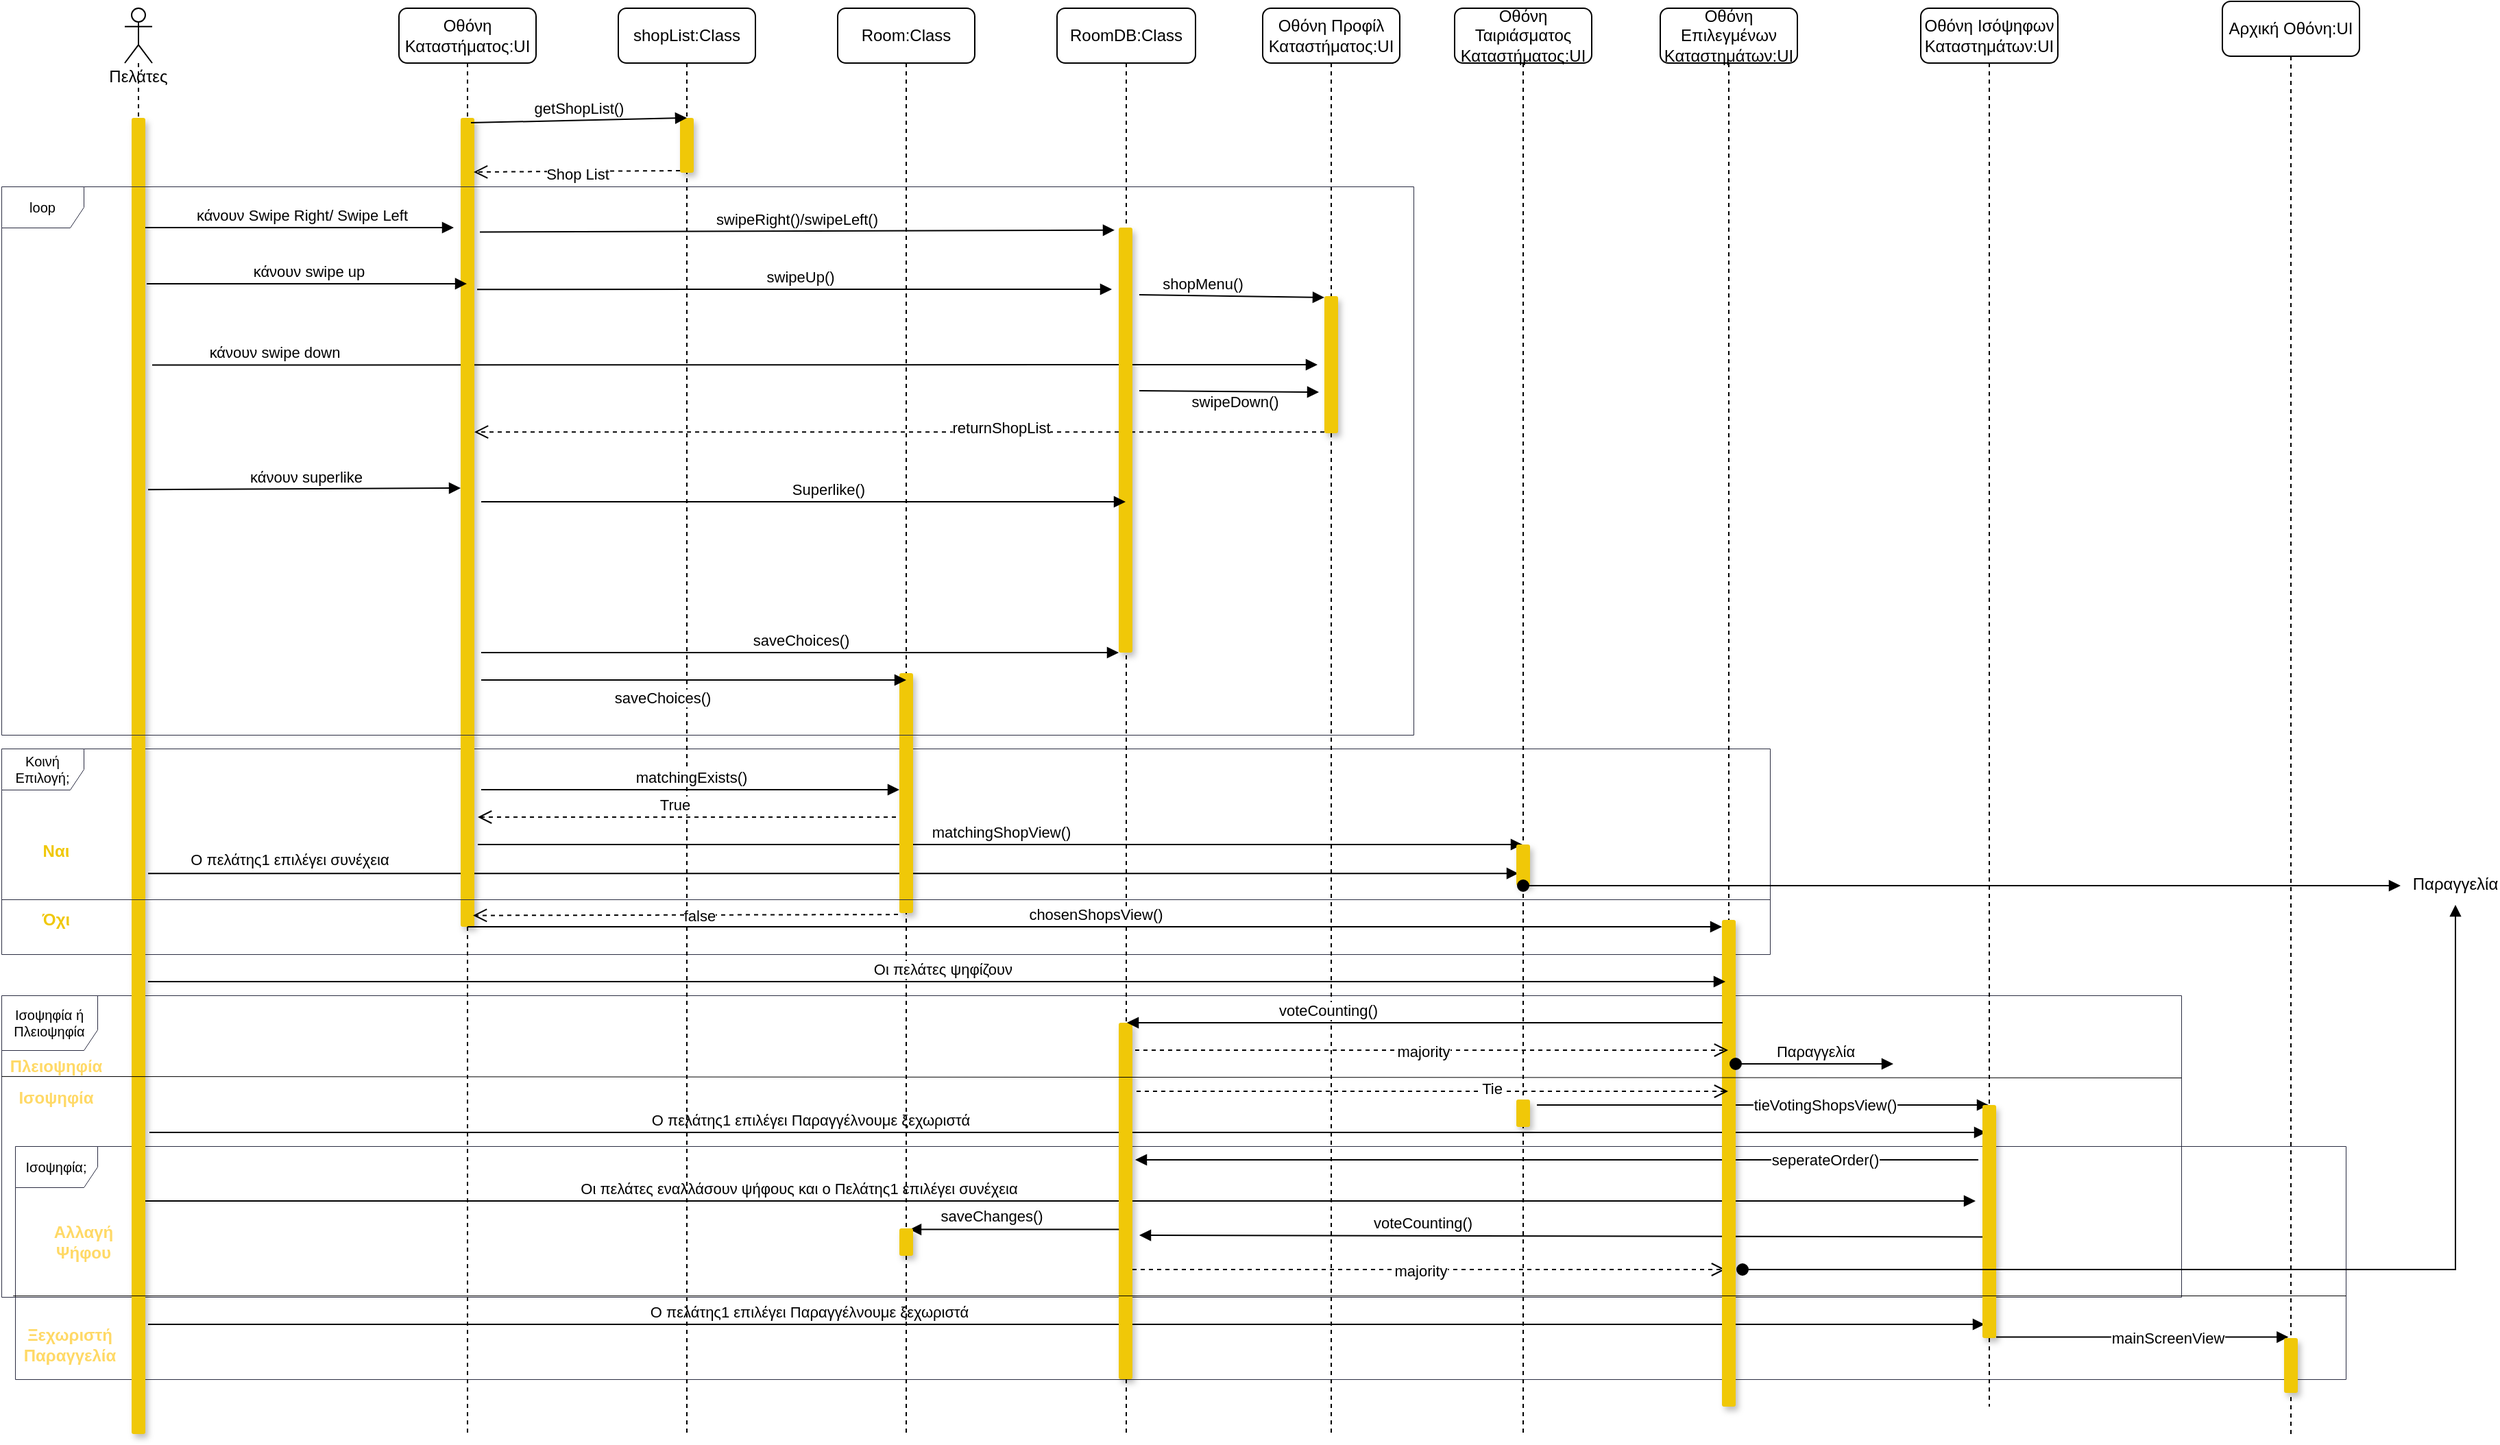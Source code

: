 <mxfile version="18.1.3" type="device"><diagram id="wptZ5MBNka8r5in_MfUg" name="Page-1"><mxGraphModel dx="2252" dy="872" grid="1" gridSize="10" guides="1" tooltips="1" connect="1" arrows="1" fold="1" page="1" pageScale="1" pageWidth="827" pageHeight="1169" math="0" shadow="0"><root><mxCell id="0"/><mxCell id="1" parent="0"/><mxCell id="jwJAf3S62CygxDDPC5Gw-7" value="Ισοψηφία;" style="shape=umlFrame;whiteSpace=wrap;html=1;rounded=0;shadow=0;fontSize=10;strokeColor=#2B2D42;strokeWidth=0.5;fillColor=#FFFFFF;" vertex="1" parent="1"><mxGeometry x="-90" y="910" width="1700" height="170" as="geometry"/></mxCell><mxCell id="jwJAf3S62CygxDDPC5Gw-14" value="Ο πελάτης1 επιλέγει Παραγγέλνουμε ξεχωριστά" style="html=1;verticalAlign=bottom;endArrow=block;rounded=0;" edge="1" parent="1"><mxGeometry x="-0.28" width="80" relative="1" as="geometry"><mxPoint x="7" y="1040.0" as="sourcePoint"/><mxPoint x="1346.5" y="1040.0" as="targetPoint"/><mxPoint as="offset"/></mxGeometry></mxCell><mxCell id="-vrm6RU2Ln3Ed8rRnsiV-51" value="Ισοψηφία ή Πλειοψηφία" style="shape=umlFrame;whiteSpace=wrap;html=1;rounded=0;shadow=0;fontSize=10;strokeColor=#2B2D42;strokeWidth=0.5;fillColor=#FFFFFF;width=70;height=40;" parent="1" vertex="1"><mxGeometry x="-100" y="800" width="1590" height="220" as="geometry"/></mxCell><mxCell id="jwJAf3S62CygxDDPC5Gw-4" value="&amp;nbsp;voteCounting()" style="html=1;verticalAlign=bottom;endArrow=block;rounded=0;exitX=0.093;exitY=0.566;exitDx=0;exitDy=0;exitPerimeter=0;" edge="1" parent="1" source="ZKOWVyFA38tyulBG3vYH-12"><mxGeometry x="0.333" width="80" relative="1" as="geometry"><mxPoint x="1164.5" y="975.0" as="sourcePoint"/><mxPoint x="730.0" y="975.0" as="targetPoint"/><mxPoint as="offset"/></mxGeometry></mxCell><mxCell id="jwJAf3S62CygxDDPC5Gw-1" value="Οι πελάτες εναλλάσουν ψήφους και ο Πελάτης1 επιλέγει συνέχεια&amp;nbsp;" style="html=1;verticalAlign=bottom;endArrow=block;rounded=0;" edge="1" parent="1"><mxGeometry x="-0.28" width="80" relative="1" as="geometry"><mxPoint y="950.0" as="sourcePoint"/><mxPoint x="1340" y="950" as="targetPoint"/><mxPoint as="offset"/></mxGeometry></mxCell><mxCell id="-vrm6RU2Ln3Ed8rRnsiV-47" value="Κοινή Επιλογή;" style="shape=umlFrame;whiteSpace=wrap;html=1;rounded=0;shadow=0;fontSize=10;strokeColor=#2B2D42;strokeWidth=0.5;fillColor=#FFFFFF;" parent="1" vertex="1"><mxGeometry x="-100" y="620" width="1290" height="150" as="geometry"/></mxCell><mxCell id="-vrm6RU2Ln3Ed8rRnsiV-20" value="" style="html=1;verticalAlign=bottom;endArrow=block;rounded=0;" parent="1" target="ZKOWVyFA38tyulBG3vYH-11" edge="1"><mxGeometry width="80" relative="1" as="geometry"><mxPoint x="1020" y="880" as="sourcePoint"/><mxPoint x="1310" y="880" as="targetPoint"/></mxGeometry></mxCell><mxCell id="-vrm6RU2Ln3Ed8rRnsiV-22" value="tieVotingShopsView()" style="edgeLabel;html=1;align=center;verticalAlign=middle;resizable=0;points=[];" parent="-vrm6RU2Ln3Ed8rRnsiV-20" vertex="1" connectable="0"><mxGeometry x="0.226" relative="1" as="geometry"><mxPoint x="8" as="offset"/></mxGeometry></mxCell><mxCell id="-vrm6RU2Ln3Ed8rRnsiV-44" value="O πελάτης1 επιλέγει συνέχεια" style="html=1;verticalAlign=bottom;endArrow=block;rounded=0;exitX=1.1;exitY=0.126;exitDx=0;exitDy=0;exitPerimeter=0;" parent="1" edge="1"><mxGeometry x="-0.794" y="1" width="80" relative="1" as="geometry"><mxPoint x="7" y="711.11" as="sourcePoint"/><mxPoint x="1006.5" y="711.11" as="targetPoint"/><mxPoint as="offset"/></mxGeometry></mxCell><mxCell id="-vrm6RU2Ln3Ed8rRnsiV-34" value="" style="html=1;verticalAlign=bottom;endArrow=block;rounded=0;" parent="1" edge="1"><mxGeometry width="80" relative="1" as="geometry"><mxPoint x="1342" y="920" as="sourcePoint"/><mxPoint x="727" y="920" as="targetPoint"/></mxGeometry></mxCell><mxCell id="-vrm6RU2Ln3Ed8rRnsiV-35" value="seperateOrder()" style="edgeLabel;html=1;align=center;verticalAlign=middle;resizable=0;points=[];" parent="-vrm6RU2Ln3Ed8rRnsiV-34" vertex="1" connectable="0"><mxGeometry x="0.226" relative="1" as="geometry"><mxPoint x="265" as="offset"/></mxGeometry></mxCell><mxCell id="-vrm6RU2Ln3Ed8rRnsiV-33" value="Ο πελάτης1 επιλέγει Παραγγέλνουμε ξεχωριστά" style="html=1;verticalAlign=bottom;endArrow=block;rounded=0;" parent="1" edge="1"><mxGeometry x="-0.28" width="80" relative="1" as="geometry"><mxPoint x="8" y="900" as="sourcePoint"/><mxPoint x="1347.5" y="900" as="targetPoint"/><mxPoint as="offset"/></mxGeometry></mxCell><mxCell id="-vrm6RU2Ln3Ed8rRnsiV-7" value="returnShopList" style="html=1;verticalAlign=bottom;endArrow=open;dashed=1;endSize=8;rounded=0;exitX=0;exitY=0.991;exitDx=0;exitDy=0;exitPerimeter=0;" parent="1" source="-vrm6RU2Ln3Ed8rRnsiV-8" target="ZKOWVyFA38tyulBG3vYH-13" edge="1"><mxGeometry x="-0.239" y="6" relative="1" as="geometry"><mxPoint x="700" y="390" as="sourcePoint"/><mxPoint x="250" y="390" as="targetPoint"/><mxPoint as="offset"/><Array as="points"/></mxGeometry></mxCell><mxCell id="-vrm6RU2Ln3Ed8rRnsiV-3" value="κάνουν swipe down" style="html=1;verticalAlign=bottom;endArrow=block;rounded=0;exitX=1.008;exitY=0.164;exitDx=0;exitDy=0;exitPerimeter=0;" parent="1" edge="1"><mxGeometry x="-0.789" width="80" relative="1" as="geometry"><mxPoint x="10" y="340.24" as="sourcePoint"/><mxPoint x="860" y="340" as="targetPoint"/><mxPoint as="offset"/></mxGeometry></mxCell><mxCell id="ZKOWVyFA38tyulBG3vYH-1" value="Πελάτες" style="shape=umlLifeline;participant=umlActor;perimeter=lifelinePerimeter;whiteSpace=wrap;html=1;container=1;collapsible=0;recursiveResize=0;verticalAlign=top;spacingTop=36;outlineConnect=0;" parent="1" vertex="1"><mxGeometry x="-10" y="80" width="20" height="1040" as="geometry"/></mxCell><mxCell id="ZKOWVyFA38tyulBG3vYH-2" value="" style="html=1;points=[];perimeter=orthogonalPerimeter;strokeColor=none;fillColor=#F0C808;shadow=1;rounded=1;" parent="ZKOWVyFA38tyulBG3vYH-1" vertex="1"><mxGeometry x="5" y="80" width="10" height="960" as="geometry"/></mxCell><mxCell id="ZKOWVyFA38tyulBG3vYH-3" value="Οθόνη Καταστήματος:UI" style="shape=umlLifeline;perimeter=lifelinePerimeter;whiteSpace=wrap;html=1;container=1;collapsible=0;recursiveResize=0;outlineConnect=0;rounded=1;shadow=0;fillColor=#FFFFFF;" parent="1" vertex="1"><mxGeometry x="190" y="80" width="100" height="1040" as="geometry"/></mxCell><mxCell id="ZKOWVyFA38tyulBG3vYH-13" value="" style="html=1;points=[];perimeter=orthogonalPerimeter;rounded=1;shadow=1;fillColor=#F0C808;strokeColor=none;" parent="ZKOWVyFA38tyulBG3vYH-3" vertex="1"><mxGeometry x="45" y="80" width="10" height="590" as="geometry"/></mxCell><mxCell id="ZKOWVyFA38tyulBG3vYH-5" value="shopList:Class" style="shape=umlLifeline;perimeter=lifelinePerimeter;whiteSpace=wrap;html=1;container=1;collapsible=0;recursiveResize=0;outlineConnect=0;rounded=1;shadow=0;fillColor=#FFFFFF;" parent="1" vertex="1"><mxGeometry x="350" y="80" width="100" height="1040" as="geometry"/></mxCell><mxCell id="ZKOWVyFA38tyulBG3vYH-14" value="" style="html=1;points=[];perimeter=orthogonalPerimeter;rounded=1;shadow=1;fillColor=#F0C808;strokeColor=none;" parent="ZKOWVyFA38tyulBG3vYH-5" vertex="1"><mxGeometry x="45" y="80" width="10" height="40" as="geometry"/></mxCell><mxCell id="ZKOWVyFA38tyulBG3vYH-16" value="Shop List" style="html=1;verticalAlign=bottom;endArrow=open;dashed=1;endSize=8;rounded=0;entryX=0.95;entryY=0.506;entryDx=0;entryDy=0;entryPerimeter=0;" parent="ZKOWVyFA38tyulBG3vYH-5" edge="1"><mxGeometry x="-0.002" y="11" relative="1" as="geometry"><mxPoint x="45" y="118.5" as="sourcePoint"/><mxPoint x="-105.5" y="119.48" as="targetPoint"/><mxPoint as="offset"/><Array as="points"><mxPoint x="-40" y="119"/></Array></mxGeometry></mxCell><mxCell id="-vrm6RU2Ln3Ed8rRnsiV-39" value="True" style="html=1;verticalAlign=bottom;endArrow=open;dashed=1;endSize=8;rounded=0;" parent="ZKOWVyFA38tyulBG3vYH-5" edge="1"><mxGeometry x="0.066" relative="1" as="geometry"><mxPoint x="202.5" y="590" as="sourcePoint"/><mxPoint x="-102.5" y="590" as="targetPoint"/><mxPoint x="1" as="offset"/><Array as="points"/></mxGeometry></mxCell><mxCell id="-vrm6RU2Ln3Ed8rRnsiV-43" value="matchingShopView()" style="html=1;verticalAlign=bottom;endArrow=block;rounded=0;" parent="ZKOWVyFA38tyulBG3vYH-5" target="-vrm6RU2Ln3Ed8rRnsiV-40" edge="1"><mxGeometry width="80" relative="1" as="geometry"><mxPoint x="-102.5" y="610" as="sourcePoint"/><mxPoint x="202.5" y="610" as="targetPoint"/></mxGeometry></mxCell><mxCell id="ZKOWVyFA38tyulBG3vYH-7" value="Οθόνη Προφίλ Καταστήματος:UI" style="shape=umlLifeline;perimeter=lifelinePerimeter;whiteSpace=wrap;html=1;container=1;collapsible=0;recursiveResize=0;outlineConnect=0;rounded=1;shadow=0;fillColor=#FFFFFF;" parent="1" vertex="1"><mxGeometry x="820" y="80" width="100" height="1040" as="geometry"/></mxCell><mxCell id="-vrm6RU2Ln3Ed8rRnsiV-8" value="" style="html=1;points=[];perimeter=orthogonalPerimeter;rounded=1;shadow=1;fillColor=#F0C808;strokeColor=none;" parent="ZKOWVyFA38tyulBG3vYH-7" vertex="1"><mxGeometry x="45" y="210" width="10" height="100" as="geometry"/></mxCell><mxCell id="jwJAf3S62CygxDDPC5Gw-5" value="majority" style="html=1;verticalAlign=bottom;endArrow=open;dashed=1;endSize=8;rounded=0;" edge="1" parent="ZKOWVyFA38tyulBG3vYH-7"><mxGeometry x="-0.031" y="-10" relative="1" as="geometry"><mxPoint x="-95" y="920.0" as="sourcePoint"/><mxPoint x="337.5" y="920.0" as="targetPoint"/><mxPoint as="offset"/><Array as="points"/></mxGeometry></mxCell><mxCell id="ZKOWVyFA38tyulBG3vYH-9" value="Οθόνη Επιλεγμένων Καταστημάτων:UI" style="shape=umlLifeline;perimeter=lifelinePerimeter;whiteSpace=wrap;html=1;container=1;collapsible=0;recursiveResize=0;outlineConnect=0;rounded=1;shadow=0;fillColor=#FFFFFF;" parent="1" vertex="1"><mxGeometry x="1110" y="80" width="100" height="1020" as="geometry"/></mxCell><mxCell id="ZKOWVyFA38tyulBG3vYH-10" value="" style="html=1;points=[];perimeter=orthogonalPerimeter;rounded=1;shadow=1;fillColor=#F0C808;strokeColor=none;" parent="ZKOWVyFA38tyulBG3vYH-9" vertex="1"><mxGeometry x="45" y="665" width="10" height="355" as="geometry"/></mxCell><mxCell id="ZKOWVyFA38tyulBG3vYH-11" value="Οθόνη Ισόψηφων Καταστημάτων:UI" style="shape=umlLifeline;perimeter=lifelinePerimeter;whiteSpace=wrap;html=1;container=1;collapsible=0;recursiveResize=0;outlineConnect=0;rounded=1;shadow=0;fillColor=#FFFFFF;" parent="1" vertex="1"><mxGeometry x="1300" y="80" width="100" height="1020" as="geometry"/></mxCell><mxCell id="ZKOWVyFA38tyulBG3vYH-12" value="" style="html=1;points=[];perimeter=orthogonalPerimeter;rounded=1;shadow=1;fillColor=#F0C808;strokeColor=none;" parent="ZKOWVyFA38tyulBG3vYH-11" vertex="1"><mxGeometry x="45" y="800" width="10" height="170" as="geometry"/></mxCell><mxCell id="-vrm6RU2Ln3Ed8rRnsiV-23" value="" style="html=1;verticalAlign=bottom;endArrow=block;rounded=0;entryX=-0.2;entryY=0.12;entryDx=0;entryDy=0;entryPerimeter=0;" parent="ZKOWVyFA38tyulBG3vYH-11" edge="1"><mxGeometry width="80" relative="1" as="geometry"><mxPoint x="55.0" y="969.31" as="sourcePoint"/><mxPoint x="268.19" y="969.31" as="targetPoint"/></mxGeometry></mxCell><mxCell id="-vrm6RU2Ln3Ed8rRnsiV-38" value="mainScreenView" style="edgeLabel;html=1;align=center;verticalAlign=middle;resizable=0;points=[];" parent="-vrm6RU2Ln3Ed8rRnsiV-23" vertex="1" connectable="0"><mxGeometry x="0.157" relative="1" as="geometry"><mxPoint x="1" as="offset"/></mxGeometry></mxCell><mxCell id="ZKOWVyFA38tyulBG3vYH-15" value="getShopList()" style="html=1;verticalAlign=bottom;endArrow=block;rounded=0;exitX=0.75;exitY=0.006;exitDx=0;exitDy=0;exitPerimeter=0;" parent="1" source="ZKOWVyFA38tyulBG3vYH-13" edge="1"><mxGeometry width="80" relative="1" as="geometry"><mxPoint x="270" y="170" as="sourcePoint"/><mxPoint x="400" y="160" as="targetPoint"/></mxGeometry></mxCell><mxCell id="ZKOWVyFA38tyulBG3vYH-17" value="κάνουν Swipe Right/ Swipe Left" style="html=1;verticalAlign=bottom;endArrow=block;rounded=0;" parent="1" source="ZKOWVyFA38tyulBG3vYH-2" edge="1"><mxGeometry x="0.01" width="80" relative="1" as="geometry"><mxPoint x="20" y="240" as="sourcePoint"/><mxPoint x="230" y="240" as="targetPoint"/><mxPoint as="offset"/></mxGeometry></mxCell><mxCell id="ZKOWVyFA38tyulBG3vYH-18" value="Room:Class" style="shape=umlLifeline;perimeter=lifelinePerimeter;whiteSpace=wrap;html=1;container=1;collapsible=0;recursiveResize=0;outlineConnect=0;rounded=1;shadow=0;fillColor=#FFFFFF;" parent="1" vertex="1"><mxGeometry x="510" y="80" width="100" height="1040" as="geometry"/></mxCell><mxCell id="ZKOWVyFA38tyulBG3vYH-19" value="" style="html=1;points=[];perimeter=orthogonalPerimeter;rounded=1;shadow=1;fillColor=#F0C808;strokeColor=none;" parent="ZKOWVyFA38tyulBG3vYH-18" vertex="1"><mxGeometry x="45" y="485" width="10" height="175" as="geometry"/></mxCell><mxCell id="ZKOWVyFA38tyulBG3vYH-20" value="RoomDB:Class" style="shape=umlLifeline;perimeter=lifelinePerimeter;whiteSpace=wrap;html=1;container=1;collapsible=0;recursiveResize=0;outlineConnect=0;rounded=1;shadow=0;fillColor=#FFFFFF;" parent="1" vertex="1"><mxGeometry x="670" y="80" width="101" height="1040" as="geometry"/></mxCell><mxCell id="ZKOWVyFA38tyulBG3vYH-21" value="" style="html=1;points=[];perimeter=orthogonalPerimeter;rounded=1;shadow=1;fillColor=#F0C808;strokeColor=none;" parent="ZKOWVyFA38tyulBG3vYH-20" vertex="1"><mxGeometry x="45" y="160" width="10" height="310" as="geometry"/></mxCell><mxCell id="-vrm6RU2Ln3Ed8rRnsiV-31" value="" style="html=1;points=[];perimeter=orthogonalPerimeter;rounded=1;shadow=1;fillColor=#F0C808;strokeColor=none;" parent="ZKOWVyFA38tyulBG3vYH-20" vertex="1"><mxGeometry x="45" y="740" width="10" height="260" as="geometry"/></mxCell><mxCell id="ZKOWVyFA38tyulBG3vYH-23" value="swipeRight()/swipeLeft()" style="html=1;verticalAlign=bottom;endArrow=block;rounded=0;exitX=1.4;exitY=0.141;exitDx=0;exitDy=0;exitPerimeter=0;entryX=-0.3;entryY=0.006;entryDx=0;entryDy=0;entryPerimeter=0;" parent="1" source="ZKOWVyFA38tyulBG3vYH-13" target="ZKOWVyFA38tyulBG3vYH-21" edge="1"><mxGeometry width="80" relative="1" as="geometry"><mxPoint x="199" y="250" as="sourcePoint"/><mxPoint x="629" y="250" as="targetPoint"/></mxGeometry></mxCell><mxCell id="ZKOWVyFA38tyulBG3vYH-24" value="saveChoices()" style="html=1;verticalAlign=bottom;endArrow=block;rounded=0;" parent="1" target="ZKOWVyFA38tyulBG3vYH-21" edge="1"><mxGeometry width="80" relative="1" as="geometry"><mxPoint x="250" y="550" as="sourcePoint"/><mxPoint x="680" y="550" as="targetPoint"/></mxGeometry></mxCell><mxCell id="ZKOWVyFA38tyulBG3vYH-25" value="saveChoices()" style="html=1;verticalAlign=bottom;endArrow=block;rounded=0;" parent="1" edge="1"><mxGeometry x="-0.147" y="-22" width="80" relative="1" as="geometry"><mxPoint x="250" y="570" as="sourcePoint"/><mxPoint x="560" y="570" as="targetPoint"/><mxPoint as="offset"/></mxGeometry></mxCell><mxCell id="-vrm6RU2Ln3Ed8rRnsiV-2" value="κάνουν swipe up" style="html=1;verticalAlign=bottom;endArrow=block;rounded=0;exitX=1.1;exitY=0.126;exitDx=0;exitDy=0;exitPerimeter=0;" parent="1" source="ZKOWVyFA38tyulBG3vYH-2" target="ZKOWVyFA38tyulBG3vYH-3" edge="1"><mxGeometry x="0.01" width="80" relative="1" as="geometry"><mxPoint x="20" y="280" as="sourcePoint"/><mxPoint x="226.59" y="280.0" as="targetPoint"/><mxPoint as="offset"/></mxGeometry></mxCell><mxCell id="-vrm6RU2Ln3Ed8rRnsiV-4" value="&amp;nbsp;swipeUp()" style="html=1;verticalAlign=bottom;endArrow=block;rounded=0;exitX=1.2;exitY=0.212;exitDx=0;exitDy=0;exitPerimeter=0;" parent="1" source="ZKOWVyFA38tyulBG3vYH-13" edge="1"><mxGeometry x="0.01" width="80" relative="1" as="geometry"><mxPoint x="260" y="280" as="sourcePoint"/><mxPoint x="710" y="285" as="targetPoint"/><mxPoint as="offset"/></mxGeometry></mxCell><mxCell id="-vrm6RU2Ln3Ed8rRnsiV-6" value="&amp;nbsp;swipeDown()" style="html=1;verticalAlign=bottom;endArrow=block;rounded=0;entryX=-0.4;entryY=0.7;entryDx=0;entryDy=0;entryPerimeter=0;" parent="1" target="-vrm6RU2Ln3Ed8rRnsiV-8" edge="1"><mxGeometry x="0.037" y="-16" width="80" relative="1" as="geometry"><mxPoint x="730" y="359" as="sourcePoint"/><mxPoint x="850" y="360" as="targetPoint"/><mxPoint as="offset"/></mxGeometry></mxCell><mxCell id="-vrm6RU2Ln3Ed8rRnsiV-9" value="shopMenu()" style="html=1;verticalAlign=bottom;endArrow=block;rounded=0;entryX=0;entryY=0.01;entryDx=0;entryDy=0;entryPerimeter=0;" parent="1" target="-vrm6RU2Ln3Ed8rRnsiV-8" edge="1"><mxGeometry x="-0.316" width="80" relative="1" as="geometry"><mxPoint x="730" y="289" as="sourcePoint"/><mxPoint x="850" y="289" as="targetPoint"/><mxPoint as="offset"/></mxGeometry></mxCell><mxCell id="-vrm6RU2Ln3Ed8rRnsiV-10" value="Superlike()" style="html=1;verticalAlign=bottom;endArrow=block;rounded=0;" parent="1" target="ZKOWVyFA38tyulBG3vYH-20" edge="1"><mxGeometry x="0.075" width="80" relative="1" as="geometry"><mxPoint x="250" y="440" as="sourcePoint"/><mxPoint x="700" y="500" as="targetPoint"/><mxPoint as="offset"/></mxGeometry></mxCell><mxCell id="-vrm6RU2Ln3Ed8rRnsiV-11" value="matchingExists()" style="html=1;verticalAlign=bottom;endArrow=block;rounded=0;" parent="1" target="ZKOWVyFA38tyulBG3vYH-19" edge="1"><mxGeometry width="80" relative="1" as="geometry"><mxPoint x="250" y="650" as="sourcePoint"/><mxPoint x="690" y="650" as="targetPoint"/></mxGeometry></mxCell><mxCell id="-vrm6RU2Ln3Ed8rRnsiV-12" value="false" style="html=1;verticalAlign=bottom;endArrow=open;dashed=1;endSize=8;rounded=0;exitX=-0.1;exitY=1.006;exitDx=0;exitDy=0;exitPerimeter=0;entryX=0.9;entryY=0.986;entryDx=0;entryDy=0;entryPerimeter=0;" parent="1" source="ZKOWVyFA38tyulBG3vYH-19" target="ZKOWVyFA38tyulBG3vYH-13" edge="1"><mxGeometry x="-0.065" y="10" relative="1" as="geometry"><mxPoint x="550" y="670" as="sourcePoint"/><mxPoint x="250" y="670" as="targetPoint"/><mxPoint as="offset"/><Array as="points"/></mxGeometry></mxCell><mxCell id="-vrm6RU2Ln3Ed8rRnsiV-13" value="chosenShopsView()" style="html=1;verticalAlign=bottom;endArrow=block;rounded=0;" parent="1" target="ZKOWVyFA38tyulBG3vYH-10" edge="1"><mxGeometry width="80" relative="1" as="geometry"><mxPoint x="240" y="750" as="sourcePoint"/><mxPoint x="1020" y="750" as="targetPoint"/></mxGeometry></mxCell><mxCell id="-vrm6RU2Ln3Ed8rRnsiV-14" value="&amp;nbsp;voteCounting()" style="html=1;verticalAlign=bottom;endArrow=block;rounded=0;" parent="1" edge="1"><mxGeometry x="0.333" width="80" relative="1" as="geometry"><mxPoint x="1155.5" y="820" as="sourcePoint"/><mxPoint x="721" y="820" as="targetPoint"/><mxPoint as="offset"/></mxGeometry></mxCell><mxCell id="-vrm6RU2Ln3Ed8rRnsiV-15" value="majority" style="html=1;verticalAlign=bottom;endArrow=open;dashed=1;endSize=8;rounded=0;" parent="1" target="ZKOWVyFA38tyulBG3vYH-9" edge="1"><mxGeometry x="-0.031" y="-10" relative="1" as="geometry"><mxPoint x="727" y="840" as="sourcePoint"/><mxPoint x="1036.5" y="840" as="targetPoint"/><mxPoint as="offset"/><Array as="points"/></mxGeometry></mxCell><mxCell id="-vrm6RU2Ln3Ed8rRnsiV-18" value="" style="html=1;verticalAlign=bottom;endArrow=open;dashed=1;endSize=8;rounded=0;" parent="1" target="ZKOWVyFA38tyulBG3vYH-9" edge="1"><mxGeometry x="-0.048" relative="1" as="geometry"><mxPoint x="728" y="870" as="sourcePoint"/><mxPoint x="1037.5" y="870" as="targetPoint"/><mxPoint as="offset"/><Array as="points"/></mxGeometry></mxCell><mxCell id="-vrm6RU2Ln3Ed8rRnsiV-19" value="Tie" style="edgeLabel;html=1;align=center;verticalAlign=middle;resizable=0;points=[];" parent="-vrm6RU2Ln3Ed8rRnsiV-18" vertex="1" connectable="0"><mxGeometry x="0.2" y="2" relative="1" as="geometry"><mxPoint as="offset"/></mxGeometry></mxCell><mxCell id="-vrm6RU2Ln3Ed8rRnsiV-25" value="" style="html=1;verticalAlign=bottom;endArrow=block;rounded=0;entryX=0.748;entryY=0.038;entryDx=0;entryDy=0;entryPerimeter=0;exitX=-0.286;exitY=0.718;exitDx=0;exitDy=0;exitPerimeter=0;" parent="1" edge="1"><mxGeometry width="80" relative="1" as="geometry"><mxPoint x="715.14" y="970.78" as="sourcePoint"/><mxPoint x="562.48" y="970.76" as="targetPoint"/></mxGeometry></mxCell><mxCell id="-vrm6RU2Ln3Ed8rRnsiV-26" value="saveChanges()" style="edgeLabel;html=1;align=center;verticalAlign=middle;resizable=0;points=[];" parent="-vrm6RU2Ln3Ed8rRnsiV-25" vertex="1" connectable="0"><mxGeometry x="0.226" relative="1" as="geometry"><mxPoint y="-10" as="offset"/></mxGeometry></mxCell><mxCell id="-vrm6RU2Ln3Ed8rRnsiV-27" value="Αρχική Οθόνη:UI" style="shape=umlLifeline;perimeter=lifelinePerimeter;whiteSpace=wrap;html=1;container=1;collapsible=0;recursiveResize=0;outlineConnect=0;rounded=1;shadow=0;fillColor=#FFFFFF;" parent="1" vertex="1"><mxGeometry x="1520" y="75" width="100" height="1045" as="geometry"/></mxCell><mxCell id="-vrm6RU2Ln3Ed8rRnsiV-28" value="" style="html=1;points=[];perimeter=orthogonalPerimeter;rounded=1;shadow=1;fillColor=#F0C808;strokeColor=none;" parent="-vrm6RU2Ln3Ed8rRnsiV-27" vertex="1"><mxGeometry x="45" y="975" width="10" height="40" as="geometry"/></mxCell><mxCell id="-vrm6RU2Ln3Ed8rRnsiV-29" value="κάνουν superlike" style="html=1;verticalAlign=bottom;endArrow=block;rounded=0;entryX=-0.1;entryY=0.255;entryDx=0;entryDy=0;entryPerimeter=0;exitX=1.1;exitY=0.126;exitDx=0;exitDy=0;exitPerimeter=0;" parent="1" edge="1"><mxGeometry x="0.01" width="80" relative="1" as="geometry"><mxPoint x="7" y="431.11" as="sourcePoint"/><mxPoint x="235" y="430.0" as="targetPoint"/><mxPoint as="offset"/></mxGeometry></mxCell><mxCell id="-vrm6RU2Ln3Ed8rRnsiV-30" value="Οι πελάτες ψηφίζουν&amp;nbsp;" style="html=1;verticalAlign=bottom;endArrow=block;rounded=0;" parent="1" edge="1"><mxGeometry x="0.01" width="80" relative="1" as="geometry"><mxPoint x="7" y="790" as="sourcePoint"/><mxPoint x="1157.5" y="790" as="targetPoint"/><mxPoint as="offset"/></mxGeometry></mxCell><mxCell id="-vrm6RU2Ln3Ed8rRnsiV-32" value="Παραγγελία" style="html=1;verticalAlign=bottom;startArrow=oval;startFill=1;endArrow=block;startSize=8;rounded=0;" parent="1" source="ZKOWVyFA38tyulBG3vYH-10" edge="1"><mxGeometry width="60" relative="1" as="geometry"><mxPoint x="1140" y="850" as="sourcePoint"/><mxPoint x="1280" y="850" as="targetPoint"/></mxGeometry></mxCell><mxCell id="-vrm6RU2Ln3Ed8rRnsiV-40" value="Οθόνη Ταιριάσματος Καταστήματος:UI" style="shape=umlLifeline;perimeter=lifelinePerimeter;whiteSpace=wrap;html=1;container=1;collapsible=0;recursiveResize=0;outlineConnect=0;rounded=1;shadow=0;fillColor=#FFFFFF;" parent="1" vertex="1"><mxGeometry x="960" y="80" width="100" height="1040" as="geometry"/></mxCell><mxCell id="-vrm6RU2Ln3Ed8rRnsiV-41" value="" style="html=1;points=[];perimeter=orthogonalPerimeter;rounded=1;shadow=1;fillColor=#F0C808;strokeColor=none;" parent="-vrm6RU2Ln3Ed8rRnsiV-40" vertex="1"><mxGeometry x="45" y="796" width="10" height="20" as="geometry"/></mxCell><mxCell id="-vrm6RU2Ln3Ed8rRnsiV-42" value="" style="html=1;points=[];perimeter=orthogonalPerimeter;rounded=1;shadow=1;fillColor=#F0C808;strokeColor=none;" parent="-vrm6RU2Ln3Ed8rRnsiV-40" vertex="1"><mxGeometry x="45" y="610" width="10" height="30" as="geometry"/></mxCell><mxCell id="-vrm6RU2Ln3Ed8rRnsiV-45" value="" style="html=1;verticalAlign=bottom;startArrow=oval;startFill=1;endArrow=block;startSize=8;rounded=0;" parent="1" edge="1"><mxGeometry y="10" width="60" relative="1" as="geometry"><mxPoint x="1010" y="720" as="sourcePoint"/><mxPoint x="1650" y="720" as="targetPoint"/><mxPoint as="offset"/></mxGeometry></mxCell><mxCell id="-vrm6RU2Ln3Ed8rRnsiV-46" value="loop" style="shape=umlFrame;whiteSpace=wrap;html=1;rounded=0;shadow=0;fontSize=10;strokeColor=#2B2D42;strokeWidth=0.5;fillColor=#FFFFFF;" parent="1" vertex="1"><mxGeometry x="-100" y="210" width="1030" height="400" as="geometry"/></mxCell><mxCell id="-vrm6RU2Ln3Ed8rRnsiV-48" value="" style="endArrow=none;html=1;rounded=0;strokeWidth=0.5;strokeColor=#2B2D42;" parent="1" edge="1"><mxGeometry width="50" height="50" relative="1" as="geometry"><mxPoint x="1190" y="730" as="sourcePoint"/><mxPoint x="-100" y="730" as="targetPoint"/></mxGeometry></mxCell><mxCell id="-vrm6RU2Ln3Ed8rRnsiV-49" value="&lt;b&gt;&lt;font style=&quot;font-size: 12px;&quot; color=&quot;#f0c808&quot;&gt;Όχι&lt;/font&gt;&lt;/b&gt;" style="text;html=1;strokeColor=none;fillColor=none;align=center;verticalAlign=middle;whiteSpace=wrap;rounded=0;shadow=0;fontSize=10;" parent="1" vertex="1"><mxGeometry x="-90" y="730" width="60" height="30" as="geometry"/></mxCell><mxCell id="-vrm6RU2Ln3Ed8rRnsiV-50" value="&lt;font color=&quot;#f0c808&quot;&gt;&lt;span style=&quot;font-size: 12px;&quot;&gt;&lt;b&gt;Ναι&lt;/b&gt;&lt;/span&gt;&lt;/font&gt;" style="text;html=1;strokeColor=none;fillColor=none;align=center;verticalAlign=middle;whiteSpace=wrap;rounded=0;shadow=0;fontSize=10;" parent="1" vertex="1"><mxGeometry x="-90" y="680" width="60" height="30" as="geometry"/></mxCell><mxCell id="-vrm6RU2Ln3Ed8rRnsiV-36" value="" style="html=1;points=[];perimeter=orthogonalPerimeter;rounded=1;shadow=1;fillColor=#F0C808;strokeColor=none;" parent="1" vertex="1"><mxGeometry x="555" y="970" width="10" height="20" as="geometry"/></mxCell><mxCell id="jwJAf3S62CygxDDPC5Gw-6" value="" style="html=1;verticalAlign=bottom;startArrow=oval;startFill=1;endArrow=block;startSize=8;rounded=0;entryX=0.5;entryY=1;entryDx=0;entryDy=0;" edge="1" parent="1" target="jwJAf3S62CygxDDPC5Gw-16"><mxGeometry x="0.677" width="60" relative="1" as="geometry"><mxPoint x="1170" y="1000.0" as="sourcePoint"/><mxPoint x="1480" y="1000" as="targetPoint"/><Array as="points"><mxPoint x="1690" y="1000"/></Array><mxPoint as="offset"/></mxGeometry></mxCell><mxCell id="jwJAf3S62CygxDDPC5Gw-8" value="" style="endArrow=none;html=1;rounded=0;exitX=0;exitY=0.268;exitDx=0;exitDy=0;exitPerimeter=0;fontColor=#2B2D42;strokeWidth=0.5;" edge="1" parent="1" source="-vrm6RU2Ln3Ed8rRnsiV-51"><mxGeometry width="50" height="50" relative="1" as="geometry"><mxPoint x="300" y="890" as="sourcePoint"/><mxPoint x="1490" y="860" as="targetPoint"/></mxGeometry></mxCell><mxCell id="jwJAf3S62CygxDDPC5Gw-9" value="Ισοψηφία" style="text;html=1;strokeColor=none;fillColor=none;align=center;verticalAlign=middle;whiteSpace=wrap;rounded=0;fontColor=#FFD966;fontStyle=1" vertex="1" parent="1"><mxGeometry x="-90" y="860" width="60" height="30" as="geometry"/></mxCell><mxCell id="jwJAf3S62CygxDDPC5Gw-10" value="Πλειοψηφία" style="text;html=1;strokeColor=none;fillColor=none;align=center;verticalAlign=middle;whiteSpace=wrap;rounded=0;fontColor=#FFD966;fontStyle=1" vertex="1" parent="1"><mxGeometry x="-90" y="837" width="60" height="30" as="geometry"/></mxCell><mxCell id="jwJAf3S62CygxDDPC5Gw-11" value="Αλλαγή Ψήφου" style="text;html=1;strokeColor=none;fillColor=none;align=center;verticalAlign=middle;whiteSpace=wrap;rounded=0;fontColor=#FFD966;fontStyle=1" vertex="1" parent="1"><mxGeometry x="-70" y="965" width="60" height="30" as="geometry"/></mxCell><mxCell id="jwJAf3S62CygxDDPC5Gw-12" value="Ξεχωριστή Παραγγελία" style="text;html=1;strokeColor=none;fillColor=none;align=center;verticalAlign=middle;whiteSpace=wrap;rounded=0;fontColor=#FFD966;fontStyle=1" vertex="1" parent="1"><mxGeometry x="-80" y="1040" width="60" height="30" as="geometry"/></mxCell><mxCell id="jwJAf3S62CygxDDPC5Gw-13" value="" style="endArrow=none;html=1;rounded=0;fontColor=#2B2D42;strokeWidth=0.5;entryX=1;entryY=0.641;entryDx=0;entryDy=0;entryPerimeter=0;exitX=-0.001;exitY=0.641;exitDx=0;exitDy=0;exitPerimeter=0;" edge="1" parent="1" source="jwJAf3S62CygxDDPC5Gw-7" target="jwJAf3S62CygxDDPC5Gw-7"><mxGeometry width="50" height="50" relative="1" as="geometry"><mxPoint x="240" y="1020" as="sourcePoint"/><mxPoint x="1530" y="1020" as="targetPoint"/></mxGeometry></mxCell><mxCell id="jwJAf3S62CygxDDPC5Gw-16" value="&lt;font color=&quot;#000000&quot;&gt;Παραγγελία&lt;/font&gt;" style="text;html=1;strokeColor=none;fillColor=none;align=center;verticalAlign=middle;whiteSpace=wrap;rounded=0;fontColor=#FFD966;" vertex="1" parent="1"><mxGeometry x="1660" y="704" width="60" height="30" as="geometry"/></mxCell></root></mxGraphModel></diagram></mxfile>